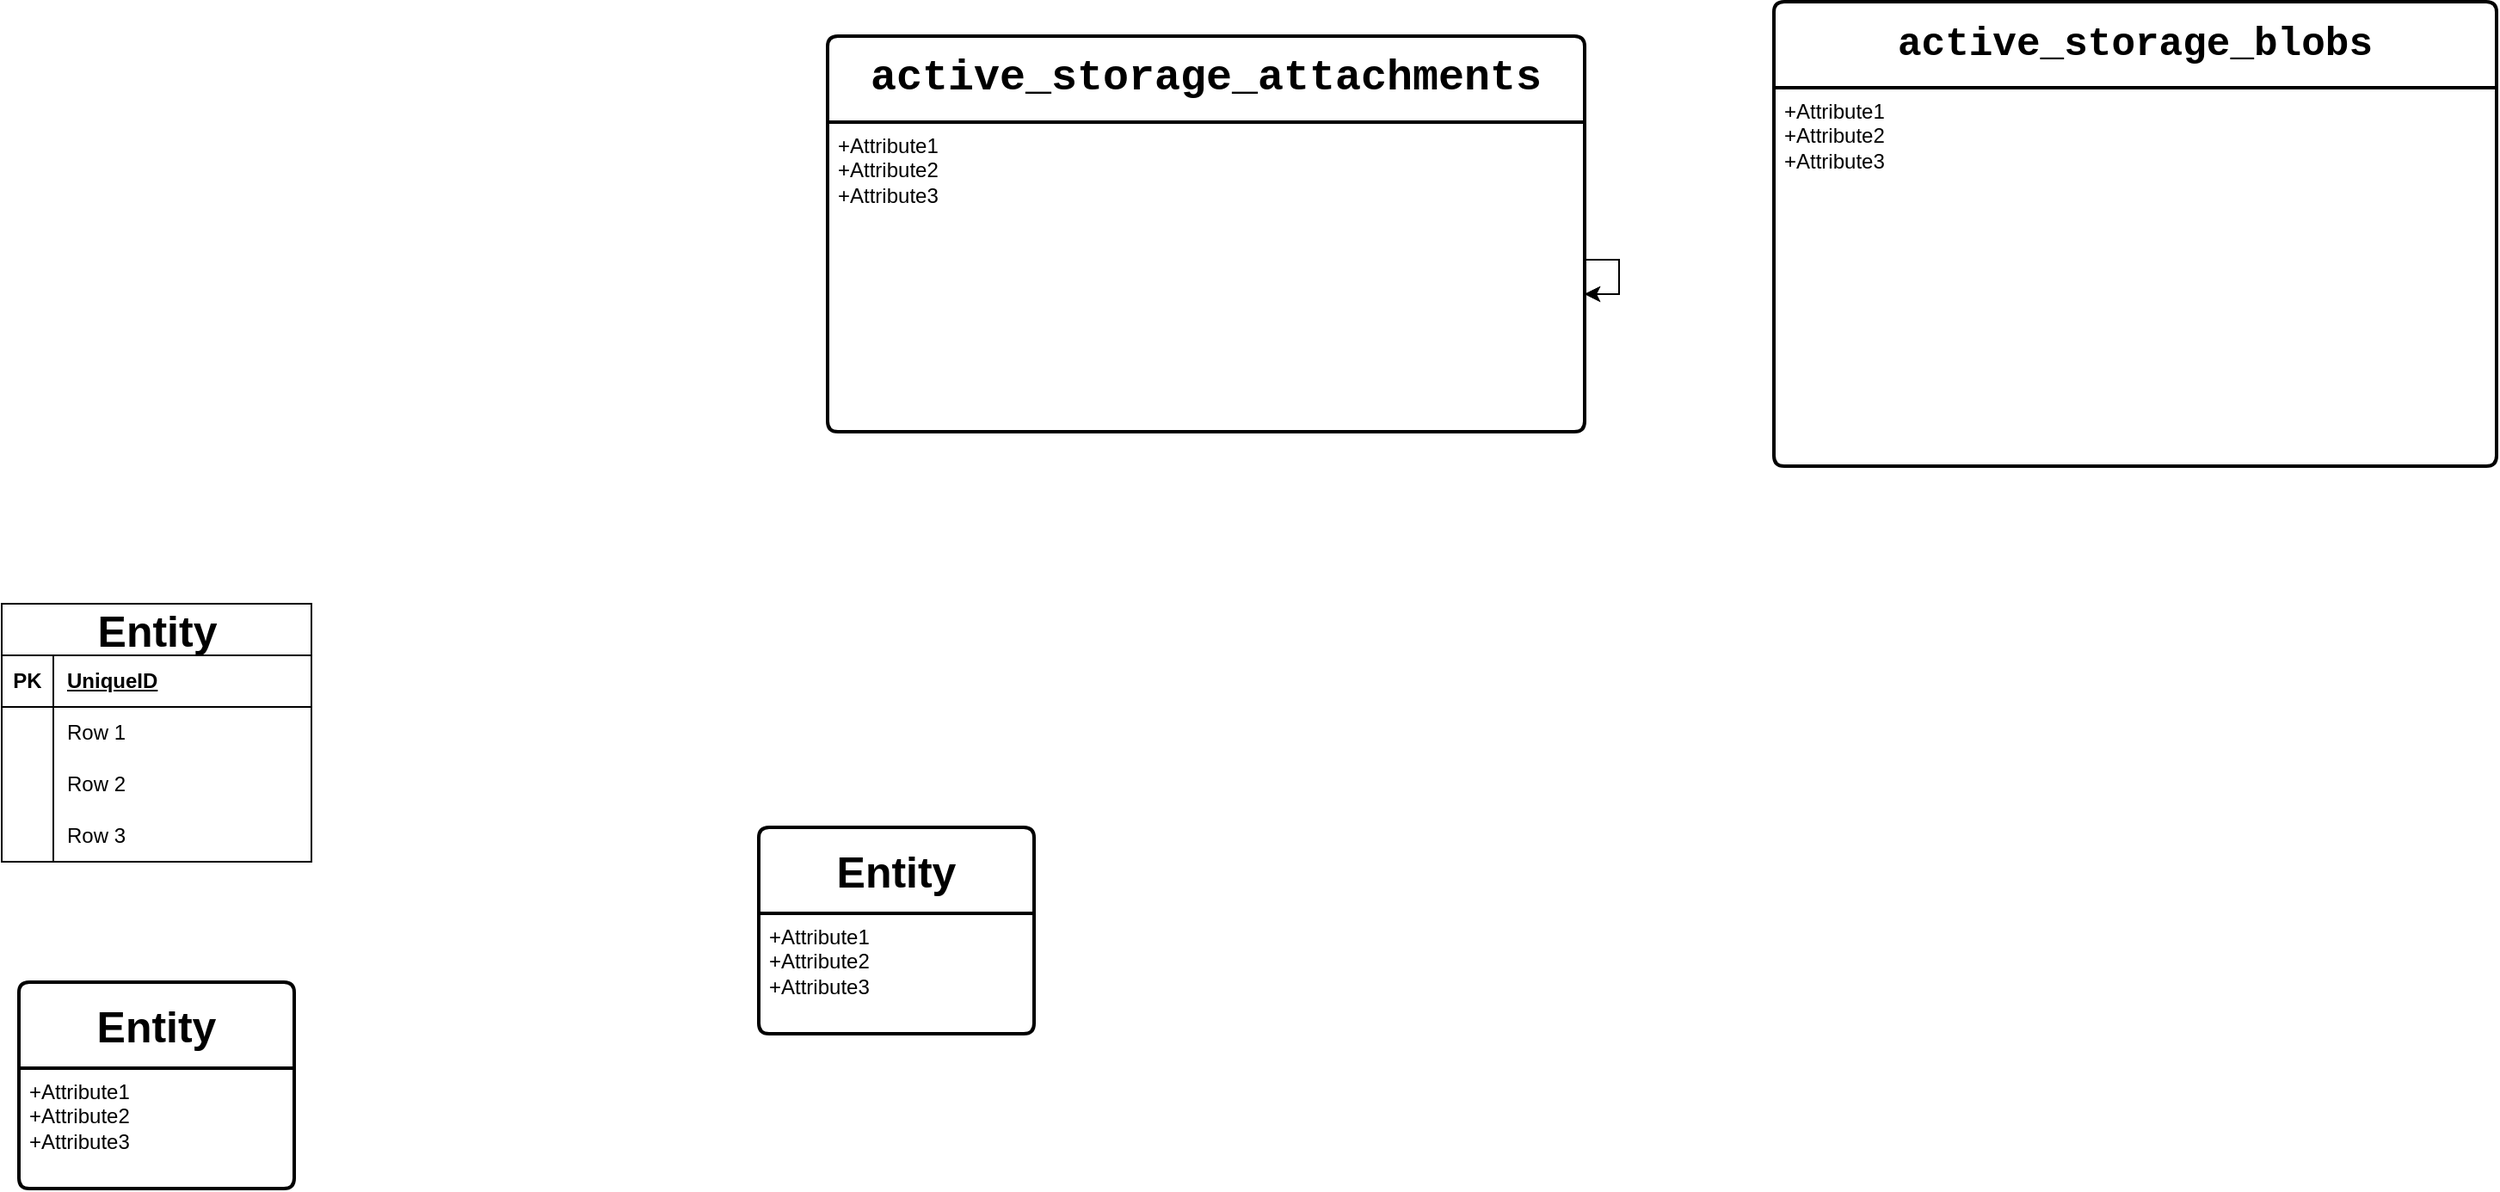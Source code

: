 <mxfile version="27.1.6">
  <diagram id="C5RBs43oDa-KdzZeNtuy" name="Page-1">
    <mxGraphModel dx="3169" dy="2925" grid="1" gridSize="10" guides="1" tooltips="1" connect="1" arrows="1" fold="1" page="1" pageScale="1" pageWidth="827" pageHeight="1169" math="0" shadow="0">
      <root>
        <mxCell id="WIyWlLk6GJQsqaUBKTNV-0" />
        <mxCell id="WIyWlLk6GJQsqaUBKTNV-1" parent="WIyWlLk6GJQsqaUBKTNV-0" />
        <mxCell id="SRqA0FXsPfsj_f2VdY95-0" value="&lt;b style=&quot;font-size: 25px; text-wrap-mode: wrap;&quot;&gt;Entity&lt;/b&gt;" style="shape=table;startSize=30;container=1;collapsible=1;childLayout=tableLayout;fixedRows=1;rowLines=0;fontStyle=1;align=center;resizeLast=1;html=1;" vertex="1" parent="WIyWlLk6GJQsqaUBKTNV-1">
          <mxGeometry x="580" y="150" width="180" height="150" as="geometry" />
        </mxCell>
        <mxCell id="SRqA0FXsPfsj_f2VdY95-1" value="" style="shape=tableRow;horizontal=0;startSize=0;swimlaneHead=0;swimlaneBody=0;fillColor=none;collapsible=0;dropTarget=0;points=[[0,0.5],[1,0.5]];portConstraint=eastwest;top=0;left=0;right=0;bottom=1;" vertex="1" parent="SRqA0FXsPfsj_f2VdY95-0">
          <mxGeometry y="30" width="180" height="30" as="geometry" />
        </mxCell>
        <mxCell id="SRqA0FXsPfsj_f2VdY95-2" value="PK" style="shape=partialRectangle;connectable=0;fillColor=none;top=0;left=0;bottom=0;right=0;fontStyle=1;overflow=hidden;whiteSpace=wrap;html=1;" vertex="1" parent="SRqA0FXsPfsj_f2VdY95-1">
          <mxGeometry width="30" height="30" as="geometry">
            <mxRectangle width="30" height="30" as="alternateBounds" />
          </mxGeometry>
        </mxCell>
        <mxCell id="SRqA0FXsPfsj_f2VdY95-3" value="UniqueID" style="shape=partialRectangle;connectable=0;fillColor=none;top=0;left=0;bottom=0;right=0;align=left;spacingLeft=6;fontStyle=5;overflow=hidden;whiteSpace=wrap;html=1;" vertex="1" parent="SRqA0FXsPfsj_f2VdY95-1">
          <mxGeometry x="30" width="150" height="30" as="geometry">
            <mxRectangle width="150" height="30" as="alternateBounds" />
          </mxGeometry>
        </mxCell>
        <mxCell id="SRqA0FXsPfsj_f2VdY95-4" value="" style="shape=tableRow;horizontal=0;startSize=0;swimlaneHead=0;swimlaneBody=0;fillColor=none;collapsible=0;dropTarget=0;points=[[0,0.5],[1,0.5]];portConstraint=eastwest;top=0;left=0;right=0;bottom=0;" vertex="1" parent="SRqA0FXsPfsj_f2VdY95-0">
          <mxGeometry y="60" width="180" height="30" as="geometry" />
        </mxCell>
        <mxCell id="SRqA0FXsPfsj_f2VdY95-5" value="" style="shape=partialRectangle;connectable=0;fillColor=none;top=0;left=0;bottom=0;right=0;editable=1;overflow=hidden;whiteSpace=wrap;html=1;" vertex="1" parent="SRqA0FXsPfsj_f2VdY95-4">
          <mxGeometry width="30" height="30" as="geometry">
            <mxRectangle width="30" height="30" as="alternateBounds" />
          </mxGeometry>
        </mxCell>
        <mxCell id="SRqA0FXsPfsj_f2VdY95-6" value="Row 1" style="shape=partialRectangle;connectable=0;fillColor=none;top=0;left=0;bottom=0;right=0;align=left;spacingLeft=6;overflow=hidden;whiteSpace=wrap;html=1;" vertex="1" parent="SRqA0FXsPfsj_f2VdY95-4">
          <mxGeometry x="30" width="150" height="30" as="geometry">
            <mxRectangle width="150" height="30" as="alternateBounds" />
          </mxGeometry>
        </mxCell>
        <mxCell id="SRqA0FXsPfsj_f2VdY95-7" value="" style="shape=tableRow;horizontal=0;startSize=0;swimlaneHead=0;swimlaneBody=0;fillColor=none;collapsible=0;dropTarget=0;points=[[0,0.5],[1,0.5]];portConstraint=eastwest;top=0;left=0;right=0;bottom=0;" vertex="1" parent="SRqA0FXsPfsj_f2VdY95-0">
          <mxGeometry y="90" width="180" height="30" as="geometry" />
        </mxCell>
        <mxCell id="SRqA0FXsPfsj_f2VdY95-8" value="" style="shape=partialRectangle;connectable=0;fillColor=none;top=0;left=0;bottom=0;right=0;editable=1;overflow=hidden;whiteSpace=wrap;html=1;" vertex="1" parent="SRqA0FXsPfsj_f2VdY95-7">
          <mxGeometry width="30" height="30" as="geometry">
            <mxRectangle width="30" height="30" as="alternateBounds" />
          </mxGeometry>
        </mxCell>
        <mxCell id="SRqA0FXsPfsj_f2VdY95-9" value="Row 2" style="shape=partialRectangle;connectable=0;fillColor=none;top=0;left=0;bottom=0;right=0;align=left;spacingLeft=6;overflow=hidden;whiteSpace=wrap;html=1;" vertex="1" parent="SRqA0FXsPfsj_f2VdY95-7">
          <mxGeometry x="30" width="150" height="30" as="geometry">
            <mxRectangle width="150" height="30" as="alternateBounds" />
          </mxGeometry>
        </mxCell>
        <mxCell id="SRqA0FXsPfsj_f2VdY95-10" value="" style="shape=tableRow;horizontal=0;startSize=0;swimlaneHead=0;swimlaneBody=0;fillColor=none;collapsible=0;dropTarget=0;points=[[0,0.5],[1,0.5]];portConstraint=eastwest;top=0;left=0;right=0;bottom=0;" vertex="1" parent="SRqA0FXsPfsj_f2VdY95-0">
          <mxGeometry y="120" width="180" height="30" as="geometry" />
        </mxCell>
        <mxCell id="SRqA0FXsPfsj_f2VdY95-11" value="" style="shape=partialRectangle;connectable=0;fillColor=none;top=0;left=0;bottom=0;right=0;editable=1;overflow=hidden;whiteSpace=wrap;html=1;" vertex="1" parent="SRqA0FXsPfsj_f2VdY95-10">
          <mxGeometry width="30" height="30" as="geometry">
            <mxRectangle width="30" height="30" as="alternateBounds" />
          </mxGeometry>
        </mxCell>
        <mxCell id="SRqA0FXsPfsj_f2VdY95-12" value="Row 3" style="shape=partialRectangle;connectable=0;fillColor=none;top=0;left=0;bottom=0;right=0;align=left;spacingLeft=6;overflow=hidden;whiteSpace=wrap;html=1;" vertex="1" parent="SRqA0FXsPfsj_f2VdY95-10">
          <mxGeometry x="30" width="150" height="30" as="geometry">
            <mxRectangle width="150" height="30" as="alternateBounds" />
          </mxGeometry>
        </mxCell>
        <mxCell id="SRqA0FXsPfsj_f2VdY95-13" value="&lt;b style=&quot;font-size: 25px;&quot;&gt;Entity&lt;/b&gt;" style="swimlane;childLayout=stackLayout;horizontal=1;startSize=50;horizontalStack=0;rounded=1;fontSize=14;fontStyle=0;strokeWidth=2;resizeParent=0;resizeLast=1;shadow=0;dashed=0;align=center;arcSize=4;whiteSpace=wrap;html=1;" vertex="1" parent="WIyWlLk6GJQsqaUBKTNV-1">
          <mxGeometry x="590" y="370" width="160" height="120" as="geometry" />
        </mxCell>
        <mxCell id="SRqA0FXsPfsj_f2VdY95-14" value="+Attribute1&#xa;+Attribute2&#xa;+Attribute3" style="align=left;strokeColor=none;fillColor=none;spacingLeft=4;spacingRight=4;fontSize=12;verticalAlign=top;resizable=0;rotatable=0;part=1;html=1;whiteSpace=wrap;" vertex="1" parent="SRqA0FXsPfsj_f2VdY95-13">
          <mxGeometry y="50" width="160" height="70" as="geometry" />
        </mxCell>
        <mxCell id="SRqA0FXsPfsj_f2VdY95-15" value="&lt;div style=&quot;font-family: Menlo, Monaco, &amp;quot;Courier New&amp;quot;, monospace; line-height: 18px; white-space: pre;&quot;&gt;&lt;font style=&quot;color: rgb(0, 0, 0); font-size: 25px;&quot;&gt;&lt;b&gt;active_storage_attachments&lt;/b&gt;&lt;/font&gt;&lt;/div&gt;" style="swimlane;childLayout=stackLayout;horizontal=1;startSize=50;horizontalStack=0;rounded=1;fontSize=14;fontStyle=0;strokeWidth=2;resizeParent=0;resizeLast=1;shadow=0;dashed=0;align=center;arcSize=4;whiteSpace=wrap;html=1;" vertex="1" parent="WIyWlLk6GJQsqaUBKTNV-1">
          <mxGeometry x="1060" y="-180" width="440" height="230" as="geometry" />
        </mxCell>
        <mxCell id="SRqA0FXsPfsj_f2VdY95-16" value="+Attribute1&#xa;+Attribute2&#xa;+Attribute3" style="align=left;strokeColor=none;fillColor=none;spacingLeft=4;spacingRight=4;fontSize=12;verticalAlign=top;resizable=0;rotatable=0;part=1;html=1;whiteSpace=wrap;" vertex="1" parent="SRqA0FXsPfsj_f2VdY95-15">
          <mxGeometry y="50" width="440" height="180" as="geometry" />
        </mxCell>
        <mxCell id="SRqA0FXsPfsj_f2VdY95-21" style="edgeStyle=orthogonalEdgeStyle;rounded=0;orthogonalLoop=1;jettySize=auto;html=1;" edge="1" parent="SRqA0FXsPfsj_f2VdY95-15" source="SRqA0FXsPfsj_f2VdY95-16" target="SRqA0FXsPfsj_f2VdY95-16">
          <mxGeometry relative="1" as="geometry" />
        </mxCell>
        <mxCell id="SRqA0FXsPfsj_f2VdY95-22" style="edgeStyle=orthogonalEdgeStyle;rounded=0;orthogonalLoop=1;jettySize=auto;html=1;" edge="1" parent="SRqA0FXsPfsj_f2VdY95-15" source="SRqA0FXsPfsj_f2VdY95-16" target="SRqA0FXsPfsj_f2VdY95-16">
          <mxGeometry relative="1" as="geometry" />
        </mxCell>
        <mxCell id="SRqA0FXsPfsj_f2VdY95-17" value="&lt;b style=&quot;font-size: 25px;&quot;&gt;Entity&lt;/b&gt;" style="swimlane;childLayout=stackLayout;horizontal=1;startSize=50;horizontalStack=0;rounded=1;fontSize=14;fontStyle=0;strokeWidth=2;resizeParent=0;resizeLast=1;shadow=0;dashed=0;align=center;arcSize=4;whiteSpace=wrap;html=1;" vertex="1" parent="WIyWlLk6GJQsqaUBKTNV-1">
          <mxGeometry x="1020" y="280" width="160" height="120" as="geometry" />
        </mxCell>
        <mxCell id="SRqA0FXsPfsj_f2VdY95-18" value="+Attribute1&#xa;+Attribute2&#xa;+Attribute3" style="align=left;strokeColor=none;fillColor=none;spacingLeft=4;spacingRight=4;fontSize=12;verticalAlign=top;resizable=0;rotatable=0;part=1;html=1;whiteSpace=wrap;" vertex="1" parent="SRqA0FXsPfsj_f2VdY95-17">
          <mxGeometry y="50" width="160" height="70" as="geometry" />
        </mxCell>
        <mxCell id="SRqA0FXsPfsj_f2VdY95-19" value="&lt;div style=&quot;font-family: Menlo, Monaco, &amp;quot;Courier New&amp;quot;, monospace; line-height: 18px; white-space: pre;&quot;&gt;&lt;span&gt;&lt;font style=&quot;color: rgb(0, 0, 0); font-size: 23px;&quot;&gt;&lt;b&gt;active_storage_blobs&lt;/b&gt;&lt;/font&gt;&lt;/span&gt;&lt;/div&gt;" style="swimlane;childLayout=stackLayout;horizontal=1;startSize=50;horizontalStack=0;rounded=1;fontSize=14;fontStyle=0;strokeWidth=2;resizeParent=0;resizeLast=1;shadow=0;dashed=0;align=center;arcSize=4;whiteSpace=wrap;html=1;" vertex="1" parent="WIyWlLk6GJQsqaUBKTNV-1">
          <mxGeometry x="1610" y="-200" width="420" height="270" as="geometry" />
        </mxCell>
        <mxCell id="SRqA0FXsPfsj_f2VdY95-20" value="+Attribute1&#xa;+Attribute2&#xa;+Attribute3" style="align=left;strokeColor=none;fillColor=none;spacingLeft=4;spacingRight=4;fontSize=12;verticalAlign=top;resizable=0;rotatable=0;part=1;html=1;whiteSpace=wrap;" vertex="1" parent="SRqA0FXsPfsj_f2VdY95-19">
          <mxGeometry y="50" width="420" height="220" as="geometry" />
        </mxCell>
      </root>
    </mxGraphModel>
  </diagram>
</mxfile>
